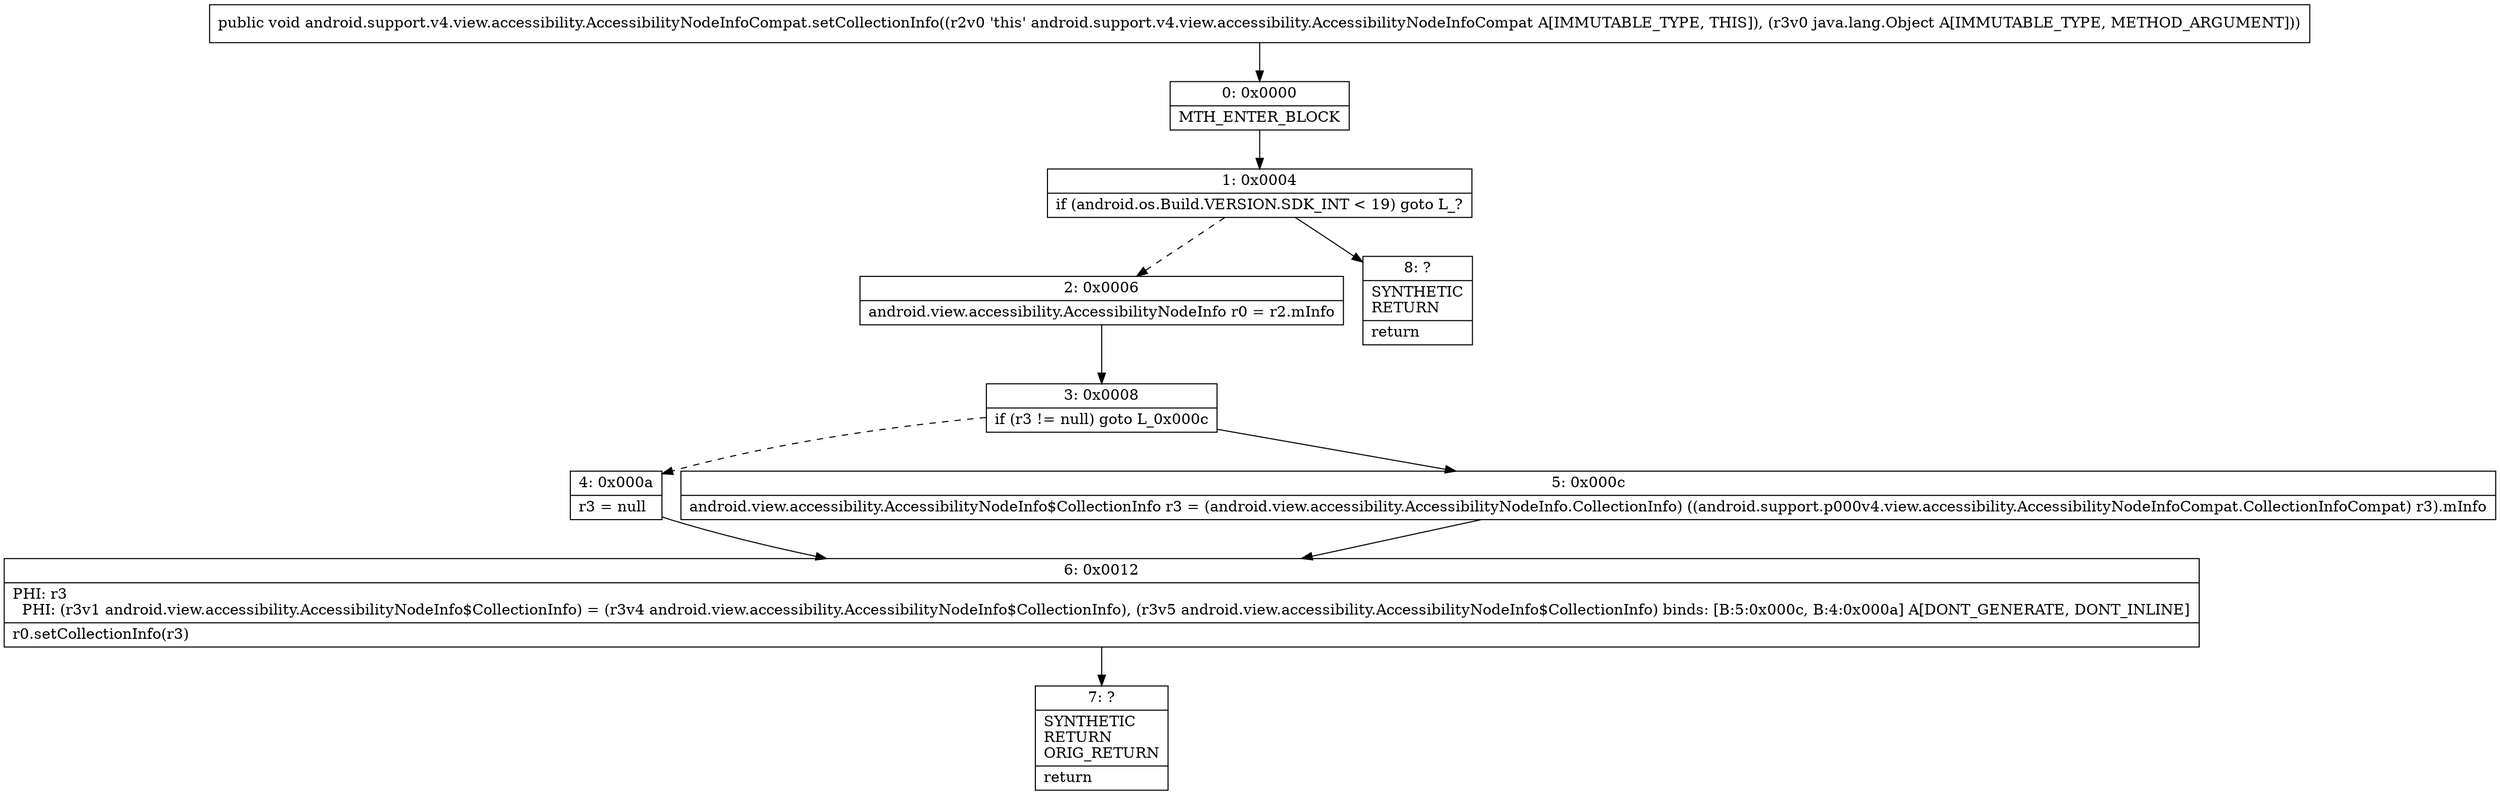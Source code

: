 digraph "CFG forandroid.support.v4.view.accessibility.AccessibilityNodeInfoCompat.setCollectionInfo(Ljava\/lang\/Object;)V" {
Node_0 [shape=record,label="{0\:\ 0x0000|MTH_ENTER_BLOCK\l}"];
Node_1 [shape=record,label="{1\:\ 0x0004|if (android.os.Build.VERSION.SDK_INT \< 19) goto L_?\l}"];
Node_2 [shape=record,label="{2\:\ 0x0006|android.view.accessibility.AccessibilityNodeInfo r0 = r2.mInfo\l}"];
Node_3 [shape=record,label="{3\:\ 0x0008|if (r3 != null) goto L_0x000c\l}"];
Node_4 [shape=record,label="{4\:\ 0x000a|r3 = null\l}"];
Node_5 [shape=record,label="{5\:\ 0x000c|android.view.accessibility.AccessibilityNodeInfo$CollectionInfo r3 = (android.view.accessibility.AccessibilityNodeInfo.CollectionInfo) ((android.support.p000v4.view.accessibility.AccessibilityNodeInfoCompat.CollectionInfoCompat) r3).mInfo\l}"];
Node_6 [shape=record,label="{6\:\ 0x0012|PHI: r3 \l  PHI: (r3v1 android.view.accessibility.AccessibilityNodeInfo$CollectionInfo) = (r3v4 android.view.accessibility.AccessibilityNodeInfo$CollectionInfo), (r3v5 android.view.accessibility.AccessibilityNodeInfo$CollectionInfo) binds: [B:5:0x000c, B:4:0x000a] A[DONT_GENERATE, DONT_INLINE]\l|r0.setCollectionInfo(r3)\l}"];
Node_7 [shape=record,label="{7\:\ ?|SYNTHETIC\lRETURN\lORIG_RETURN\l|return\l}"];
Node_8 [shape=record,label="{8\:\ ?|SYNTHETIC\lRETURN\l|return\l}"];
MethodNode[shape=record,label="{public void android.support.v4.view.accessibility.AccessibilityNodeInfoCompat.setCollectionInfo((r2v0 'this' android.support.v4.view.accessibility.AccessibilityNodeInfoCompat A[IMMUTABLE_TYPE, THIS]), (r3v0 java.lang.Object A[IMMUTABLE_TYPE, METHOD_ARGUMENT])) }"];
MethodNode -> Node_0;
Node_0 -> Node_1;
Node_1 -> Node_2[style=dashed];
Node_1 -> Node_8;
Node_2 -> Node_3;
Node_3 -> Node_4[style=dashed];
Node_3 -> Node_5;
Node_4 -> Node_6;
Node_5 -> Node_6;
Node_6 -> Node_7;
}

